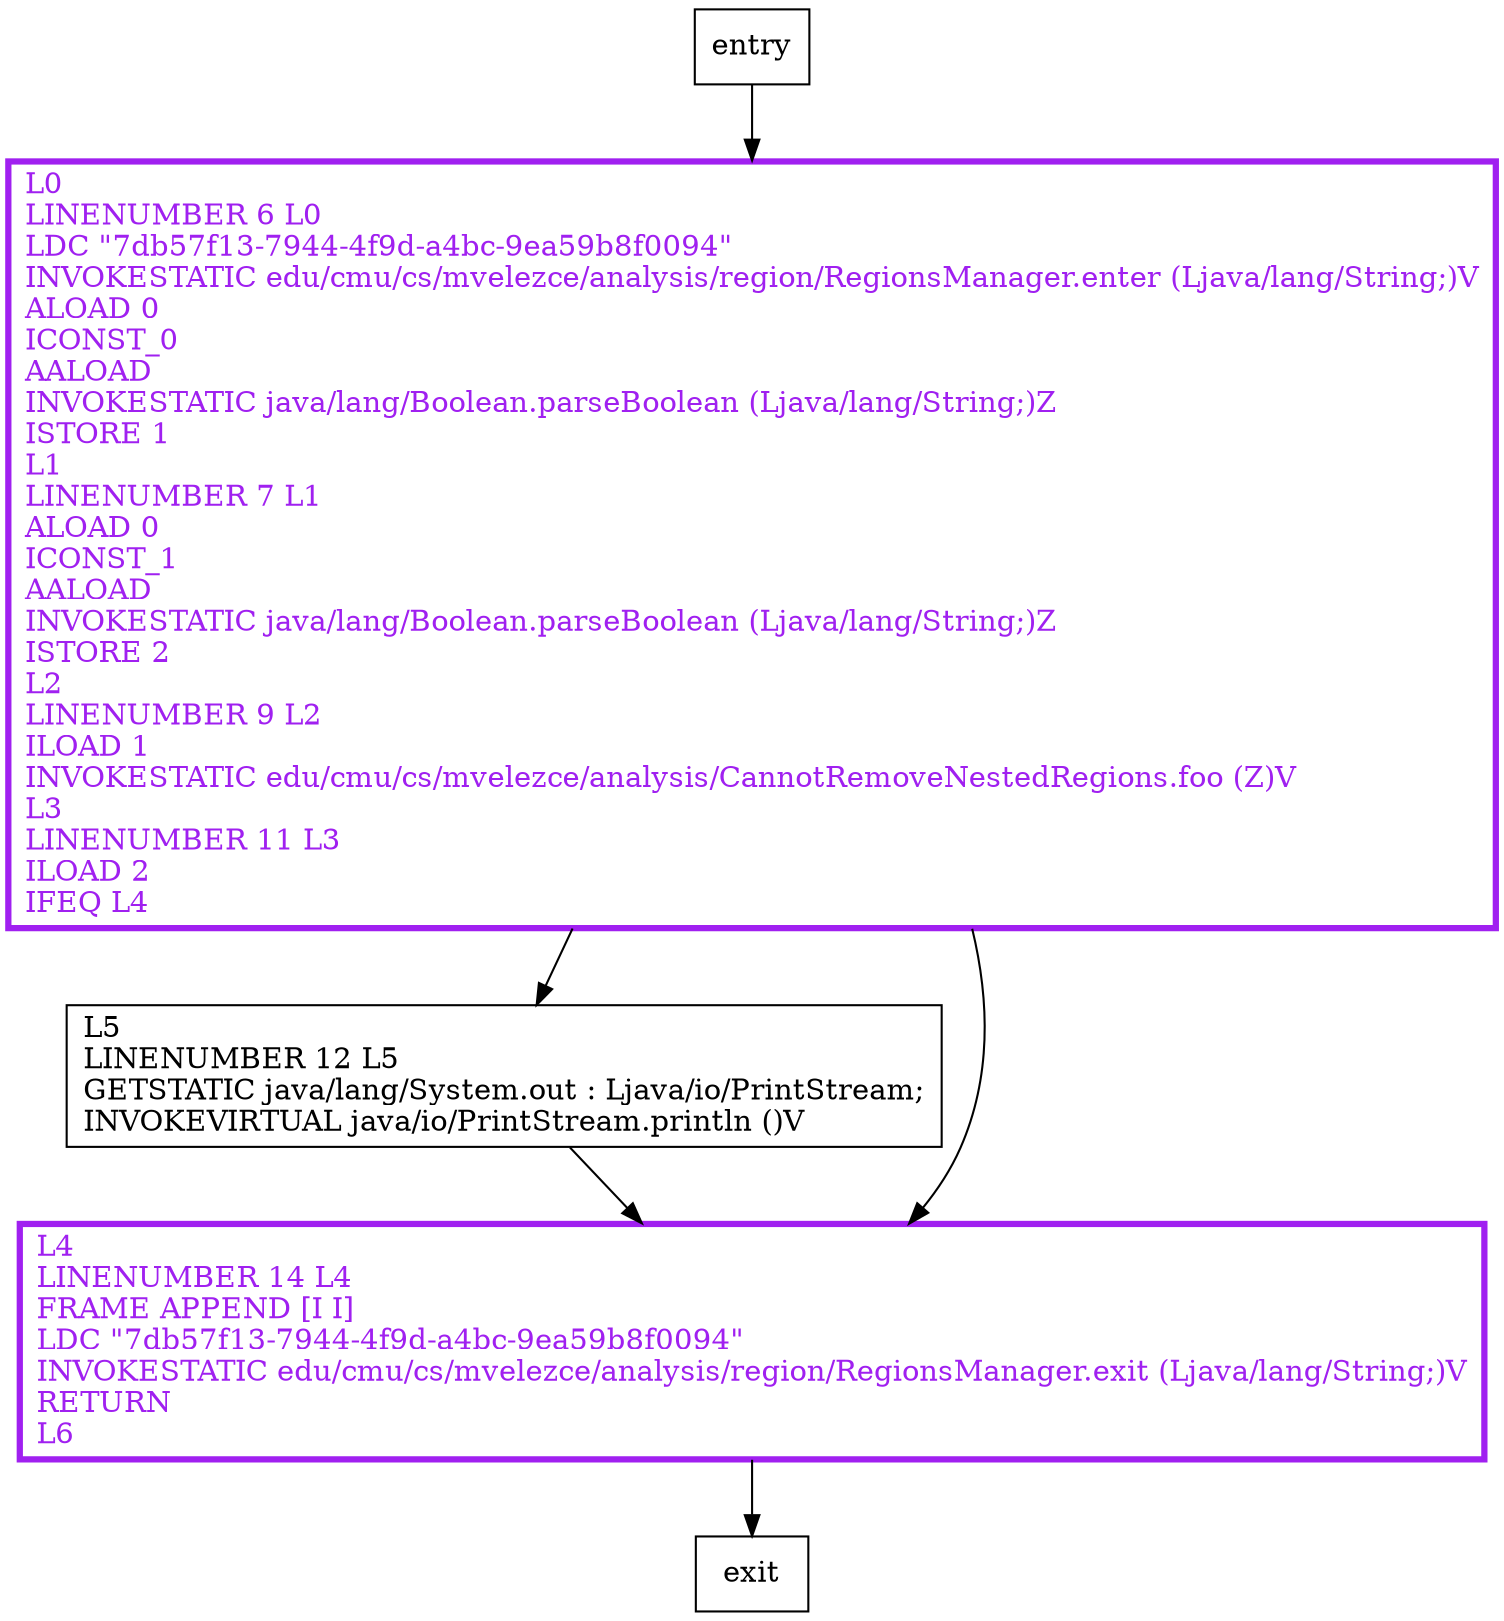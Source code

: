 digraph main {
node [shape=record];
277594065 [label="L5\lLINENUMBER 12 L5\lGETSTATIC java/lang/System.out : Ljava/io/PrintStream;\lINVOKEVIRTUAL java/io/PrintStream.println ()V\l"];
1870829513 [label="L4\lLINENUMBER 14 L4\lFRAME APPEND [I I]\lLDC \"7db57f13-7944-4f9d-a4bc-9ea59b8f0094\"\lINVOKESTATIC edu/cmu/cs/mvelezce/analysis/region/RegionsManager.exit (Ljava/lang/String;)V\lRETURN\lL6\l"];
1509675590 [label="L0\lLINENUMBER 6 L0\lLDC \"7db57f13-7944-4f9d-a4bc-9ea59b8f0094\"\lINVOKESTATIC edu/cmu/cs/mvelezce/analysis/region/RegionsManager.enter (Ljava/lang/String;)V\lALOAD 0\lICONST_0\lAALOAD\lINVOKESTATIC java/lang/Boolean.parseBoolean (Ljava/lang/String;)Z\lISTORE 1\lL1\lLINENUMBER 7 L1\lALOAD 0\lICONST_1\lAALOAD\lINVOKESTATIC java/lang/Boolean.parseBoolean (Ljava/lang/String;)Z\lISTORE 2\lL2\lLINENUMBER 9 L2\lILOAD 1\lINVOKESTATIC edu/cmu/cs/mvelezce/analysis/CannotRemoveNestedRegions.foo (Z)V\lL3\lLINENUMBER 11 L3\lILOAD 2\lIFEQ L4\l"];
entry;
exit;
277594065 -> 1870829513;
entry -> 1509675590;
1870829513 -> exit;
1509675590 -> 277594065;
1509675590 -> 1870829513;
1870829513[fontcolor="purple", penwidth=3, color="purple"];
1509675590[fontcolor="purple", penwidth=3, color="purple"];
}
